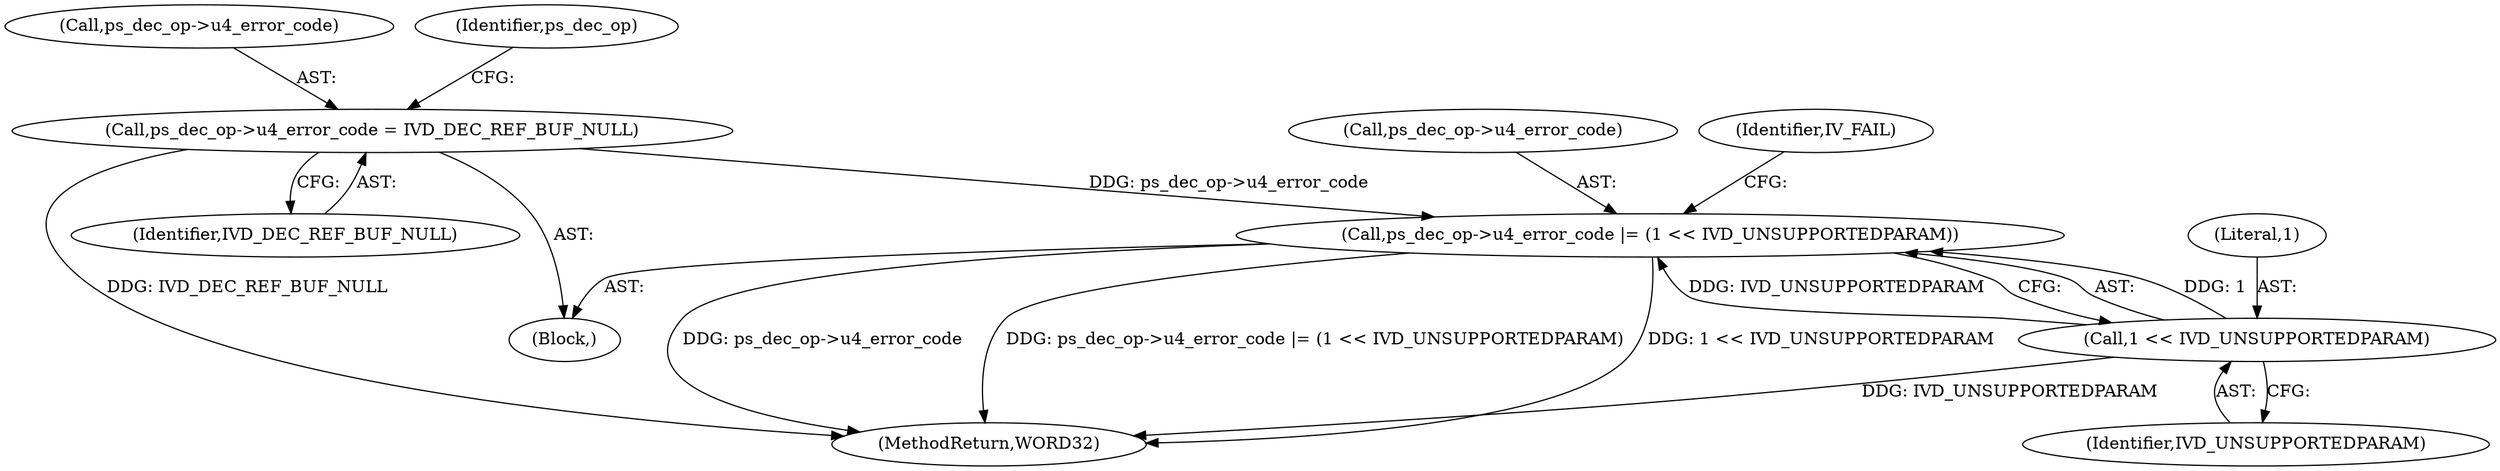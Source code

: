 digraph "0_Android_a78887bcffbc2995cf9ed72e0697acf560875e9e@pointer" {
"1000597" [label="(Call,ps_dec_op->u4_error_code |= (1 << IVD_UNSUPPORTEDPARAM))"];
"1000592" [label="(Call,ps_dec_op->u4_error_code = IVD_DEC_REF_BUF_NULL)"];
"1000601" [label="(Call,1 << IVD_UNSUPPORTEDPARAM)"];
"1000591" [label="(Block,)"];
"1002129" [label="(MethodReturn,WORD32)"];
"1000593" [label="(Call,ps_dec_op->u4_error_code)"];
"1000598" [label="(Call,ps_dec_op->u4_error_code)"];
"1000601" [label="(Call,1 << IVD_UNSUPPORTEDPARAM)"];
"1000603" [label="(Identifier,IVD_UNSUPPORTEDPARAM)"];
"1000602" [label="(Literal,1)"];
"1000596" [label="(Identifier,IVD_DEC_REF_BUF_NULL)"];
"1000592" [label="(Call,ps_dec_op->u4_error_code = IVD_DEC_REF_BUF_NULL)"];
"1000597" [label="(Call,ps_dec_op->u4_error_code |= (1 << IVD_UNSUPPORTEDPARAM))"];
"1000605" [label="(Identifier,IV_FAIL)"];
"1000599" [label="(Identifier,ps_dec_op)"];
"1000597" -> "1000591"  [label="AST: "];
"1000597" -> "1000601"  [label="CFG: "];
"1000598" -> "1000597"  [label="AST: "];
"1000601" -> "1000597"  [label="AST: "];
"1000605" -> "1000597"  [label="CFG: "];
"1000597" -> "1002129"  [label="DDG: ps_dec_op->u4_error_code"];
"1000597" -> "1002129"  [label="DDG: ps_dec_op->u4_error_code |= (1 << IVD_UNSUPPORTEDPARAM)"];
"1000597" -> "1002129"  [label="DDG: 1 << IVD_UNSUPPORTEDPARAM"];
"1000592" -> "1000597"  [label="DDG: ps_dec_op->u4_error_code"];
"1000601" -> "1000597"  [label="DDG: 1"];
"1000601" -> "1000597"  [label="DDG: IVD_UNSUPPORTEDPARAM"];
"1000592" -> "1000591"  [label="AST: "];
"1000592" -> "1000596"  [label="CFG: "];
"1000593" -> "1000592"  [label="AST: "];
"1000596" -> "1000592"  [label="AST: "];
"1000599" -> "1000592"  [label="CFG: "];
"1000592" -> "1002129"  [label="DDG: IVD_DEC_REF_BUF_NULL"];
"1000601" -> "1000603"  [label="CFG: "];
"1000602" -> "1000601"  [label="AST: "];
"1000603" -> "1000601"  [label="AST: "];
"1000601" -> "1002129"  [label="DDG: IVD_UNSUPPORTEDPARAM"];
}
